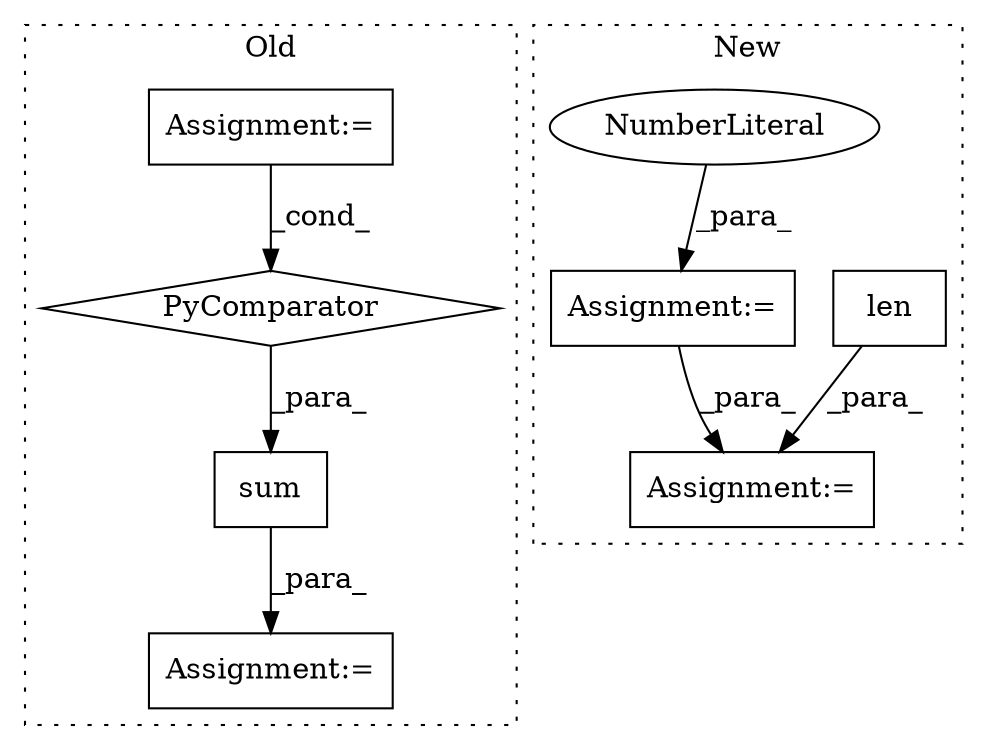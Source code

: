 digraph G {
subgraph cluster0 {
1 [label="sum" a="32" s="6774,6918" l="13,-3" shape="box"];
4 [label="Assignment:=" a="7" s="6773" l="1" shape="box"];
7 [label="PyComparator" a="113" s="6865" l="47" shape="diamond"];
8 [label="Assignment:=" a="7" s="6026" l="1" shape="box"];
label = "Old";
style="dotted";
}
subgraph cluster1 {
2 [label="len" a="32" s="6272,6279" l="4,1" shape="box"];
3 [label="Assignment:=" a="7" s="6270" l="2" shape="box"];
5 [label="Assignment:=" a="7" s="6008" l="1" shape="box"];
6 [label="NumberLiteral" a="34" s="6009" l="1" shape="ellipse"];
label = "New";
style="dotted";
}
1 -> 4 [label="_para_"];
2 -> 3 [label="_para_"];
5 -> 3 [label="_para_"];
6 -> 5 [label="_para_"];
7 -> 1 [label="_para_"];
8 -> 7 [label="_cond_"];
}